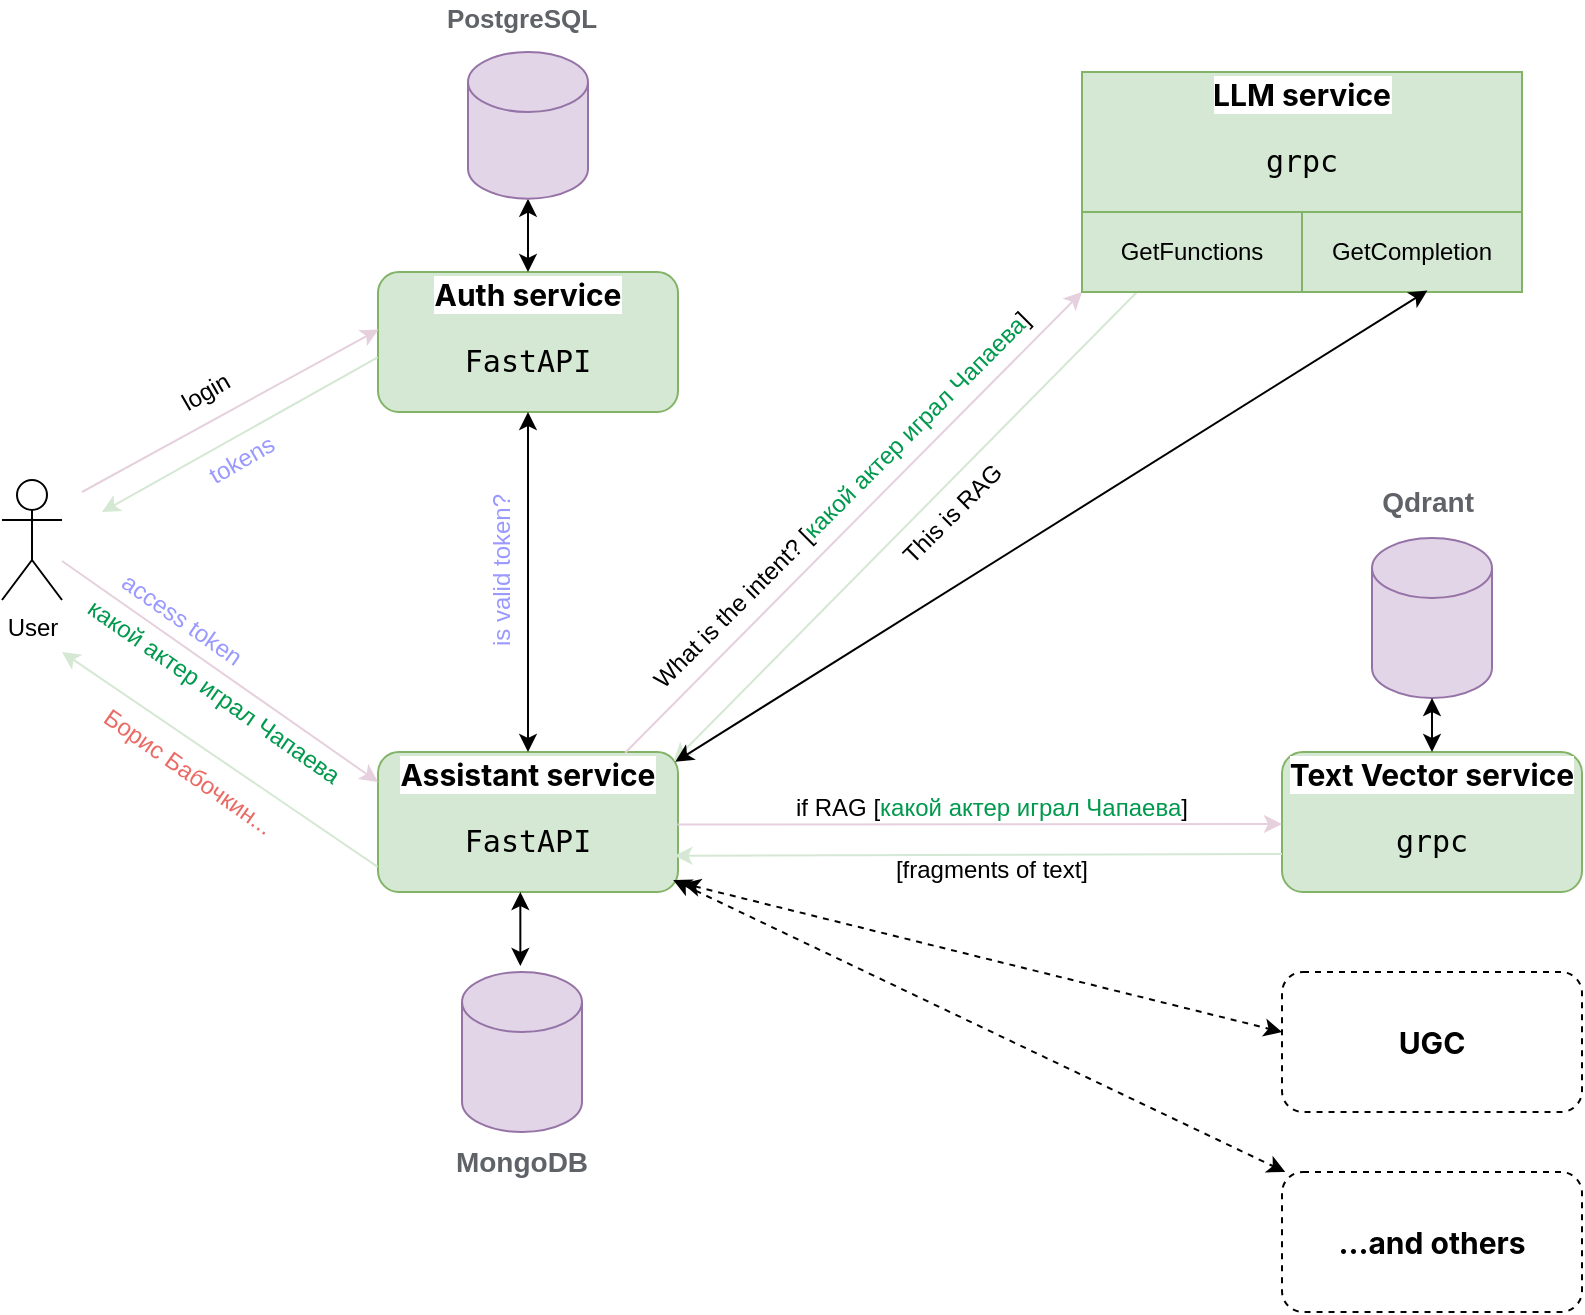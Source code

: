 <mxfile version="24.7.17">
  <diagram name="Page-1" id="5f0bae14-7c28-e335-631c-24af17079c00">
    <mxGraphModel dx="1195" dy="803" grid="1" gridSize="10" guides="1" tooltips="1" connect="1" arrows="1" fold="1" page="1" pageScale="1" pageWidth="1169" pageHeight="827" background="none" math="0" shadow="0">
      <root>
        <mxCell id="0" />
        <mxCell id="1" parent="0" />
        <mxCell id="aGzd4Eh5vK2DAppzpXCv-6" value="&lt;pre style=&quot;font-size: 15px;&quot;&gt;&lt;font style=&quot;background-color: rgb(255, 255, 255);&quot; face=&quot;Inter&quot;&gt;&lt;b&gt;Assistant service&lt;/b&gt;&lt;/font&gt;&lt;/pre&gt;&lt;pre style=&quot;font-size: 15px;&quot;&gt;FastAPI&lt;font style=&quot;background-color: rgb(255, 255, 255);&quot; face=&quot;Inter&quot;&gt;&lt;b&gt;&lt;br&gt;&lt;/b&gt;&lt;/font&gt;&lt;/pre&gt;&lt;div&gt;&lt;font style=&quot;background-color: rgb(255, 255, 255);&quot; face=&quot;Inter&quot;&gt;&lt;b&gt;&lt;br&gt;&lt;/b&gt;&lt;/font&gt;&lt;/div&gt;" style="html=1;whiteSpace=wrap;rounded=1;strokeColor=#82b366;align=center;verticalAlign=middle;fontFamily=Helvetica;fontSize=12;fillColor=#d5e8d4;" parent="1" vertex="1">
          <mxGeometry x="248" y="430" width="150" height="70" as="geometry" />
        </mxCell>
        <mxCell id="aGzd4Eh5vK2DAppzpXCv-16" value="User" style="shape=umlActor;verticalLabelPosition=bottom;verticalAlign=top;html=1;outlineConnect=0;rounded=1;strokeColor=default;align=center;fontFamily=Helvetica;fontSize=12;fontColor=default;fillColor=default;" parent="1" vertex="1">
          <mxGeometry x="60" y="294" width="30" height="60" as="geometry" />
        </mxCell>
        <mxCell id="aGzd4Eh5vK2DAppzpXCv-36" value="" style="group" parent="1" vertex="1" connectable="0">
          <mxGeometry x="293" y="500" width="60" height="120" as="geometry" />
        </mxCell>
        <mxCell id="aGzd4Eh5vK2DAppzpXCv-17" value="" style="shape=cylinder3;whiteSpace=wrap;html=1;boundedLbl=1;backgroundOutline=1;size=15;rounded=1;strokeColor=#9673a6;align=center;verticalAlign=middle;fontFamily=Helvetica;fontSize=12;fillColor=#e1d5e7;" parent="aGzd4Eh5vK2DAppzpXCv-36" vertex="1">
          <mxGeometry x="-3" y="40" width="60" height="80" as="geometry" />
        </mxCell>
        <mxCell id="h1I5hR6zzA4uv2Iy6lsu-29" value="" style="endArrow=classic;startArrow=classic;html=1;rounded=0;entryX=0.5;entryY=0;entryDx=0;entryDy=0;exitX=0.5;exitY=1;exitDx=0;exitDy=0;exitPerimeter=0;" parent="aGzd4Eh5vK2DAppzpXCv-36" edge="1">
          <mxGeometry width="50" height="50" relative="1" as="geometry">
            <mxPoint x="26.17" as="sourcePoint" />
            <mxPoint x="26.17" y="37" as="targetPoint" />
          </mxGeometry>
        </mxCell>
        <mxCell id="aGzd4Eh5vK2DAppzpXCv-37" value="" style="group" parent="1" vertex="1" connectable="0">
          <mxGeometry x="745" y="279" width="60" height="120" as="geometry" />
        </mxCell>
        <mxCell id="aGzd4Eh5vK2DAppzpXCv-24" value="" style="shape=cylinder3;whiteSpace=wrap;html=1;boundedLbl=1;backgroundOutline=1;size=15;rounded=1;strokeColor=#9673a6;align=center;verticalAlign=middle;fontFamily=Helvetica;fontSize=12;fillColor=#e1d5e7;" parent="aGzd4Eh5vK2DAppzpXCv-37" vertex="1">
          <mxGeometry y="44" width="60" height="80" as="geometry" />
        </mxCell>
        <mxCell id="aGzd4Eh5vK2DAppzpXCv-25" value="&lt;span style=&quot;font-weight: bold; color: rgb(95, 99, 104); font-family: Arial, sans-serif; font-size: 14px; text-align: left; background-color: rgb(255, 255, 255);&quot;&gt;Qdrant&lt;/span&gt;&lt;span style=&quot;color: rgb(77, 81, 86); font-family: Arial, sans-serif; font-size: 14px; text-align: left; background-color: rgb(255, 255, 255);&quot;&gt;&amp;nbsp;&lt;/span&gt;" style="text;html=1;align=center;verticalAlign=middle;whiteSpace=wrap;rounded=0;fontFamily=Helvetica;fontSize=12;fontColor=default;" parent="aGzd4Eh5vK2DAppzpXCv-37" vertex="1">
          <mxGeometry y="11" width="60" height="30" as="geometry" />
        </mxCell>
        <mxCell id="aGzd4Eh5vK2DAppzpXCv-41" value="&lt;pre style=&quot;font-size: 15px;&quot;&gt;&lt;font style=&quot;background-color: rgb(255, 255, 255);&quot; face=&quot;Inter&quot;&gt;&lt;b&gt;LLM service&lt;/b&gt;&lt;/font&gt;&lt;/pre&gt;&lt;pre style=&quot;font-size: 15px;&quot;&gt;grpc&lt;font style=&quot;background-color: rgb(255, 255, 255);&quot; face=&quot;Inter&quot;&gt;&lt;b&gt;&lt;br&gt;&lt;/b&gt;&lt;/font&gt;&lt;/pre&gt;&lt;div&gt;&lt;font style=&quot;background-color: rgb(255, 255, 255);&quot; face=&quot;Inter&quot;&gt;&lt;b&gt;&lt;br&gt;&lt;/b&gt;&lt;/font&gt;&lt;/div&gt;" style="html=1;whiteSpace=wrap;rounded=0;strokeColor=#82b366;align=center;verticalAlign=middle;fontFamily=Helvetica;fontSize=12;fillColor=#d5e8d4;" parent="1" vertex="1">
          <mxGeometry x="600" y="90" width="220" height="70" as="geometry" />
        </mxCell>
        <mxCell id="h1I5hR6zzA4uv2Iy6lsu-3" value="&lt;pre style=&quot;font-size: 15px;&quot;&gt;&lt;font style=&quot;background-color: rgb(255, 255, 255);&quot; face=&quot;Inter&quot;&gt;&lt;b&gt;Auth service&lt;/b&gt;&lt;/font&gt;&lt;/pre&gt;&lt;pre style=&quot;font-size: 15px;&quot;&gt;FastAPI&lt;font style=&quot;background-color: rgb(255, 255, 255);&quot; face=&quot;Inter&quot;&gt;&lt;b&gt;&lt;br&gt;&lt;/b&gt;&lt;/font&gt;&lt;/pre&gt;&lt;div&gt;&lt;font style=&quot;background-color: rgb(255, 255, 255);&quot; face=&quot;Inter&quot;&gt;&lt;b&gt;&lt;br&gt;&lt;/b&gt;&lt;/font&gt;&lt;/div&gt;" style="html=1;whiteSpace=wrap;rounded=1;strokeColor=#82b366;align=center;verticalAlign=middle;fontFamily=Helvetica;fontSize=12;fillColor=#d5e8d4;" parent="1" vertex="1">
          <mxGeometry x="248" y="190" width="150" height="70" as="geometry" />
        </mxCell>
        <mxCell id="h1I5hR6zzA4uv2Iy6lsu-12" value="" style="endArrow=classic;html=1;rounded=0;entryX=0.002;entryY=0.41;entryDx=0;entryDy=0;entryPerimeter=0;strokeColor=#E6D0DE;" parent="1" target="h1I5hR6zzA4uv2Iy6lsu-3" edge="1">
          <mxGeometry width="50" height="50" relative="1" as="geometry">
            <mxPoint x="100" y="300" as="sourcePoint" />
            <mxPoint x="229.05" y="230.15" as="targetPoint" />
          </mxGeometry>
        </mxCell>
        <mxCell id="h1I5hR6zzA4uv2Iy6lsu-14" value="login" style="text;html=1;align=center;verticalAlign=middle;whiteSpace=wrap;rounded=0;rotation=-30;" parent="1" vertex="1">
          <mxGeometry x="132" y="240" width="60" height="20" as="geometry" />
        </mxCell>
        <mxCell id="h1I5hR6zzA4uv2Iy6lsu-15" value="" style="endArrow=classic;html=1;rounded=0;entryX=0;entryY=0.5;entryDx=0;entryDy=0;strokeColor=#E6D0DE;" parent="1" source="aGzd4Eh5vK2DAppzpXCv-16" edge="1">
          <mxGeometry width="50" height="50" relative="1" as="geometry">
            <mxPoint x="103" y="350" as="sourcePoint" />
            <mxPoint x="248" y="445" as="targetPoint" />
          </mxGeometry>
        </mxCell>
        <mxCell id="h1I5hR6zzA4uv2Iy6lsu-16" value="" style="endArrow=classic;html=1;rounded=0;exitX=-0.001;exitY=0.61;exitDx=0;exitDy=0;exitPerimeter=0;strokeColor=#D5E8D4;" parent="1" source="h1I5hR6zzA4uv2Iy6lsu-3" edge="1">
          <mxGeometry width="50" height="50" relative="1" as="geometry">
            <mxPoint x="248" y="230" as="sourcePoint" />
            <mxPoint x="110" y="310" as="targetPoint" />
          </mxGeometry>
        </mxCell>
        <mxCell id="h1I5hR6zzA4uv2Iy6lsu-17" value="&lt;font color=&quot;#9999ff&quot;&gt;tokens&lt;/font&gt;" style="text;html=1;align=center;verticalAlign=middle;whiteSpace=wrap;rounded=0;rotation=330;" parent="1" vertex="1">
          <mxGeometry x="150" y="274" width="60" height="20" as="geometry" />
        </mxCell>
        <mxCell id="h1I5hR6zzA4uv2Iy6lsu-18" value="&lt;font color=&quot;#9999ff&quot;&gt;access token&lt;/font&gt;" style="text;html=1;align=center;verticalAlign=middle;whiteSpace=wrap;rounded=0;rotation=35;" parent="1" vertex="1">
          <mxGeometry x="110" y="354" width="80" height="20" as="geometry" />
        </mxCell>
        <mxCell id="h1I5hR6zzA4uv2Iy6lsu-19" value="&lt;font color=&quot;#00994d&quot;&gt;какой актер играл Чапаева&lt;/font&gt;" style="text;html=1;align=center;verticalAlign=middle;whiteSpace=wrap;rounded=0;rotation=35;" parent="1" vertex="1">
          <mxGeometry x="84" y="390" width="164" height="20" as="geometry" />
        </mxCell>
        <mxCell id="h1I5hR6zzA4uv2Iy6lsu-21" value="&lt;font color=&quot;#9999ff&quot;&gt;is valid token?&lt;/font&gt;" style="text;html=1;align=center;verticalAlign=middle;whiteSpace=wrap;rounded=0;rotation=-90;" parent="1" vertex="1">
          <mxGeometry x="260" y="332" width="100" height="14" as="geometry" />
        </mxCell>
        <mxCell id="h1I5hR6zzA4uv2Iy6lsu-23" value="" style="endArrow=classic;startArrow=classic;html=1;rounded=0;entryX=0.5;entryY=0;entryDx=0;entryDy=0;exitX=0.5;exitY=1;exitDx=0;exitDy=0;exitPerimeter=0;" parent="1" source="h1I5hR6zzA4uv2Iy6lsu-7" target="h1I5hR6zzA4uv2Iy6lsu-3" edge="1">
          <mxGeometry width="50" height="50" relative="1" as="geometry">
            <mxPoint x="128" y="300" as="sourcePoint" />
            <mxPoint x="178" y="250" as="targetPoint" />
          </mxGeometry>
        </mxCell>
        <mxCell id="h1I5hR6zzA4uv2Iy6lsu-24" value="" style="endArrow=classic;startArrow=classic;html=1;rounded=0;exitX=0.5;exitY=0;exitDx=0;exitDy=0;" parent="1" source="aGzd4Eh5vK2DAppzpXCv-6" target="h1I5hR6zzA4uv2Iy6lsu-3" edge="1">
          <mxGeometry width="50" height="50" relative="1" as="geometry">
            <mxPoint x="443" y="369.43" as="sourcePoint" />
            <mxPoint x="483" y="369.43" as="targetPoint" />
          </mxGeometry>
        </mxCell>
        <mxCell id="h1I5hR6zzA4uv2Iy6lsu-7" value="" style="shape=cylinder3;whiteSpace=wrap;html=1;boundedLbl=1;backgroundOutline=1;size=15;rounded=1;strokeColor=#9673a6;align=center;verticalAlign=middle;fontFamily=Helvetica;fontSize=12;fillColor=#e1d5e7;" parent="1" vertex="1">
          <mxGeometry x="293" y="79.997" width="60" height="73.333" as="geometry" />
        </mxCell>
        <mxCell id="h1I5hR6zzA4uv2Iy6lsu-8" value="&lt;div style=&quot;text-align: left;&quot;&gt;&lt;font size=&quot;1&quot; face=&quot;Arial, sans-serif&quot; color=&quot;#5f6368&quot;&gt;&lt;span style=&quot;background-color: rgb(255, 255, 255);&quot;&gt;&lt;b style=&quot;font-size: 13px;&quot;&gt;PostgreSQL&lt;/b&gt;&lt;/span&gt;&lt;/font&gt;&lt;/div&gt;" style="text;html=1;align=center;verticalAlign=middle;whiteSpace=wrap;rounded=0;fontFamily=Helvetica;fontSize=12;fontColor=default;" parent="1" vertex="1">
          <mxGeometry x="290" y="60" width="60" height="5" as="geometry" />
        </mxCell>
        <mxCell id="h1I5hR6zzA4uv2Iy6lsu-28" value="&lt;pre style=&quot;font-size: 15px;&quot;&gt;&lt;font style=&quot;background-color: rgb(255, 255, 255);&quot; face=&quot;Inter&quot;&gt;&lt;b&gt;Text Vector service&lt;/b&gt;&lt;/font&gt;&lt;/pre&gt;&lt;pre style=&quot;font-size: 15px;&quot;&gt;grpc&lt;font style=&quot;background-color: rgb(255, 255, 255);&quot; face=&quot;Inter&quot;&gt;&lt;b&gt;&lt;br&gt;&lt;/b&gt;&lt;/font&gt;&lt;/pre&gt;&lt;div&gt;&lt;font style=&quot;background-color: rgb(255, 255, 255);&quot; face=&quot;Inter&quot;&gt;&lt;b&gt;&lt;br&gt;&lt;/b&gt;&lt;/font&gt;&lt;/div&gt;" style="html=1;whiteSpace=wrap;rounded=1;strokeColor=#82b366;align=center;verticalAlign=middle;fontFamily=Helvetica;fontSize=12;fillColor=#d5e8d4;" parent="1" vertex="1">
          <mxGeometry x="700" y="430" width="150" height="70" as="geometry" />
        </mxCell>
        <mxCell id="aGzd4Eh5vK2DAppzpXCv-18" value="&lt;div style=&quot;text-align: left;&quot;&gt;&lt;font face=&quot;Arial, sans-serif&quot; color=&quot;#5f6368&quot;&gt;&lt;span style=&quot;font-size: 14px; background-color: rgb(255, 255, 255);&quot;&gt;&lt;b&gt;MongoDB&lt;/b&gt;&lt;/span&gt;&lt;/font&gt;&lt;/div&gt;" style="text;html=1;align=center;verticalAlign=middle;whiteSpace=wrap;rounded=0;fontFamily=Helvetica;fontSize=12;fontColor=default;" parent="1" vertex="1">
          <mxGeometry x="290" y="620" width="60" height="30" as="geometry" />
        </mxCell>
        <mxCell id="h1I5hR6zzA4uv2Iy6lsu-30" value="" style="endArrow=classic;html=1;rounded=0;exitX=0.824;exitY=0.005;exitDx=0;exitDy=0;exitPerimeter=0;entryX=0;entryY=1;entryDx=0;entryDy=0;strokeColor=#E6D0DE;" parent="1" source="aGzd4Eh5vK2DAppzpXCv-6" target="h1I5hR6zzA4uv2Iy6lsu-52" edge="1">
          <mxGeometry width="50" height="50" relative="1" as="geometry">
            <mxPoint x="570" y="460" as="sourcePoint" />
            <mxPoint x="570" y="230" as="targetPoint" />
          </mxGeometry>
        </mxCell>
        <mxCell id="h1I5hR6zzA4uv2Iy6lsu-31" value="What is the intent? [&lt;span style=&quot;color: rgb(0, 153, 77);&quot;&gt;какой актер играл Чапаева&lt;/span&gt;]" style="text;html=1;align=center;verticalAlign=middle;whiteSpace=wrap;rounded=0;rotation=-45;" parent="1" vertex="1">
          <mxGeometry x="340" y="294" width="280" height="20" as="geometry" />
        </mxCell>
        <mxCell id="h1I5hR6zzA4uv2Iy6lsu-32" value="" style="endArrow=classic;html=1;rounded=0;exitX=0.25;exitY=1;exitDx=0;exitDy=0;entryX=0.986;entryY=0.065;entryDx=0;entryDy=0;entryPerimeter=0;strokeColor=#D5E8D4;" parent="1" source="h1I5hR6zzA4uv2Iy6lsu-52" target="aGzd4Eh5vK2DAppzpXCv-6" edge="1">
          <mxGeometry width="50" height="50" relative="1" as="geometry">
            <mxPoint x="590" y="250" as="sourcePoint" />
            <mxPoint x="400" y="430" as="targetPoint" />
          </mxGeometry>
        </mxCell>
        <mxCell id="h1I5hR6zzA4uv2Iy6lsu-33" value="This is RAG" style="text;html=1;align=center;verticalAlign=middle;whiteSpace=wrap;rounded=0;rotation=-45;" parent="1" vertex="1">
          <mxGeometry x="500" y="300" width="70" height="21" as="geometry" />
        </mxCell>
        <mxCell id="h1I5hR6zzA4uv2Iy6lsu-38" value="" style="endArrow=classic;html=1;rounded=0;exitX=0;exitY=0.5;exitDx=0;exitDy=0;strokeColor=#E6D0DE;" parent="1" edge="1">
          <mxGeometry width="50" height="50" relative="1" as="geometry">
            <mxPoint x="397.71" y="466.262" as="sourcePoint" />
            <mxPoint x="700" y="466" as="targetPoint" />
          </mxGeometry>
        </mxCell>
        <mxCell id="h1I5hR6zzA4uv2Iy6lsu-39" value="if RAG [&lt;span style=&quot;color: rgb(0, 153, 77);&quot;&gt;какой актер играл Чапаева&lt;/span&gt;]" style="text;html=1;align=center;verticalAlign=middle;whiteSpace=wrap;rounded=0;rotation=0;" parent="1" vertex="1">
          <mxGeometry x="455" y="450" width="200" height="15" as="geometry" />
        </mxCell>
        <mxCell id="h1I5hR6zzA4uv2Iy6lsu-40" value="&lt;pre style=&quot;font-size: 15px;&quot;&gt;&lt;font style=&quot;background-color: rgb(255, 255, 255);&quot; face=&quot;Inter&quot;&gt;&lt;b&gt;UGC&lt;/b&gt;&lt;/font&gt;&lt;/pre&gt;" style="html=1;whiteSpace=wrap;rounded=1;align=center;verticalAlign=middle;fontFamily=Helvetica;fontSize=12;dashed=1;" parent="1" vertex="1">
          <mxGeometry x="700" y="540" width="150" height="70" as="geometry" />
        </mxCell>
        <mxCell id="h1I5hR6zzA4uv2Iy6lsu-43" value="" style="endArrow=classic;startArrow=classic;html=1;rounded=0;exitX=1.015;exitY=0.938;exitDx=0;exitDy=0;exitPerimeter=0;dashed=1;" parent="1" source="aGzd4Eh5vK2DAppzpXCv-6" edge="1">
          <mxGeometry width="50" height="50" relative="1" as="geometry">
            <mxPoint x="400" y="460" as="sourcePoint" />
            <mxPoint x="700" y="570" as="targetPoint" />
          </mxGeometry>
        </mxCell>
        <mxCell id="h1I5hR6zzA4uv2Iy6lsu-44" value="" style="endArrow=classic;startArrow=classic;html=1;rounded=0;exitX=0.5;exitY=0;exitDx=0;exitDy=0;entryX=0.5;entryY=1;entryDx=0;entryDy=0;entryPerimeter=0;" parent="1" source="h1I5hR6zzA4uv2Iy6lsu-28" target="aGzd4Eh5vK2DAppzpXCv-24" edge="1">
          <mxGeometry width="50" height="50" relative="1" as="geometry">
            <mxPoint x="850" y="418" as="sourcePoint" />
            <mxPoint x="870" y="428" as="targetPoint" />
          </mxGeometry>
        </mxCell>
        <mxCell id="h1I5hR6zzA4uv2Iy6lsu-46" value="" style="endArrow=classic;html=1;rounded=0;entryX=0.988;entryY=0.584;entryDx=0;entryDy=0;entryPerimeter=0;strokeColor=#D5E8D4;exitX=0;exitY=0.729;exitDx=0;exitDy=0;exitPerimeter=0;" parent="1" source="h1I5hR6zzA4uv2Iy6lsu-28" edge="1">
          <mxGeometry width="50" height="50" relative="1" as="geometry">
            <mxPoint x="690" y="481" as="sourcePoint" />
            <mxPoint x="396.2" y="481.88" as="targetPoint" />
          </mxGeometry>
        </mxCell>
        <mxCell id="h1I5hR6zzA4uv2Iy6lsu-48" value="[fragments of text]" style="text;html=1;align=center;verticalAlign=middle;whiteSpace=wrap;rounded=0;rotation=0;" parent="1" vertex="1">
          <mxGeometry x="500" y="483" width="110" height="11" as="geometry" />
        </mxCell>
        <mxCell id="h1I5hR6zzA4uv2Iy6lsu-49" value="&lt;pre style=&quot;&quot;&gt;&lt;font style=&quot;font-size: 15px; background-color: rgb(255, 255, 255);&quot; face=&quot;Inter&quot;&gt;&lt;b&gt;...&lt;/b&gt;&lt;/font&gt;&lt;font face=&quot;Inter&quot;&gt;&lt;span style=&quot;font-size: 15px;&quot;&gt;&lt;b&gt;and others&lt;/b&gt;&lt;/span&gt;&lt;/font&gt;&lt;/pre&gt;" style="html=1;whiteSpace=wrap;rounded=1;align=center;verticalAlign=middle;fontFamily=Helvetica;fontSize=12;dashed=1;" parent="1" vertex="1">
          <mxGeometry x="700" y="640" width="150" height="70" as="geometry" />
        </mxCell>
        <mxCell id="h1I5hR6zzA4uv2Iy6lsu-50" value="" style="endArrow=classic;startArrow=classic;html=1;rounded=0;exitX=0.984;exitY=0.914;exitDx=0;exitDy=0;dashed=1;exitPerimeter=0;" parent="1" source="aGzd4Eh5vK2DAppzpXCv-6" target="h1I5hR6zzA4uv2Iy6lsu-49" edge="1">
          <mxGeometry width="50" height="50" relative="1" as="geometry">
            <mxPoint x="450" y="650" as="sourcePoint" />
            <mxPoint x="500" y="600" as="targetPoint" />
          </mxGeometry>
        </mxCell>
        <mxCell id="h1I5hR6zzA4uv2Iy6lsu-52" value="GetFunctions" style="rounded=0;whiteSpace=wrap;html=1;fillColor=#d5e8d4;strokeColor=#82b366;" parent="1" vertex="1">
          <mxGeometry x="600" y="160" width="110" height="40" as="geometry" />
        </mxCell>
        <mxCell id="h1I5hR6zzA4uv2Iy6lsu-53" value="GetCompletion" style="rounded=0;whiteSpace=wrap;html=1;fillColor=#d5e8d4;strokeColor=#82b366;" parent="1" vertex="1">
          <mxGeometry x="710" y="160" width="110" height="40" as="geometry" />
        </mxCell>
        <mxCell id="h1I5hR6zzA4uv2Iy6lsu-57" value="" style="endArrow=classic;html=1;rounded=0;exitX=-0.001;exitY=0.82;exitDx=0;exitDy=0;exitPerimeter=0;strokeColor=#D5E8D4;" parent="1" source="aGzd4Eh5vK2DAppzpXCv-6" edge="1">
          <mxGeometry width="50" height="50" relative="1" as="geometry">
            <mxPoint x="260" y="380" as="sourcePoint" />
            <mxPoint x="90" y="380" as="targetPoint" />
          </mxGeometry>
        </mxCell>
        <mxCell id="h1I5hR6zzA4uv2Iy6lsu-58" value="&lt;font color=&quot;#ea6b66&quot;&gt;Борис Бабочкин...&lt;/font&gt;" style="text;html=1;align=center;verticalAlign=middle;whiteSpace=wrap;rounded=0;rotation=35;" parent="1" vertex="1">
          <mxGeometry x="96" y="430" width="114" height="20.81" as="geometry" />
        </mxCell>
        <mxCell id="h1I5hR6zzA4uv2Iy6lsu-60" value="" style="endArrow=classic;startArrow=classic;html=1;rounded=0;entryX=0.57;entryY=0.982;entryDx=0;entryDy=0;entryPerimeter=0;exitX=0.991;exitY=0.07;exitDx=0;exitDy=0;exitPerimeter=0;" parent="1" source="aGzd4Eh5vK2DAppzpXCv-6" target="h1I5hR6zzA4uv2Iy6lsu-53" edge="1">
          <mxGeometry width="50" height="50" relative="1" as="geometry">
            <mxPoint x="400" y="430" as="sourcePoint" />
            <mxPoint x="620" y="270" as="targetPoint" />
          </mxGeometry>
        </mxCell>
      </root>
    </mxGraphModel>
  </diagram>
</mxfile>
